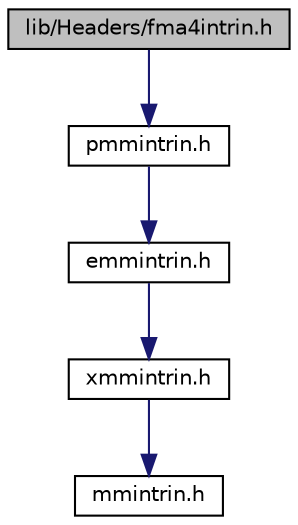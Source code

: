 digraph "lib/Headers/fma4intrin.h"
{
 // LATEX_PDF_SIZE
  bgcolor="transparent";
  edge [fontname="Helvetica",fontsize="10",labelfontname="Helvetica",labelfontsize="10"];
  node [fontname="Helvetica",fontsize="10",shape=record];
  Node1 [label="lib/Headers/fma4intrin.h",height=0.2,width=0.4,color="black", fillcolor="grey75", style="filled", fontcolor="black",tooltip=" "];
  Node1 -> Node2 [color="midnightblue",fontsize="10",style="solid",fontname="Helvetica"];
  Node2 [label="pmmintrin.h",height=0.2,width=0.4,color="black",URL="$pmmintrin_8h.html",tooltip=" "];
  Node2 -> Node3 [color="midnightblue",fontsize="10",style="solid",fontname="Helvetica"];
  Node3 [label="emmintrin.h",height=0.2,width=0.4,color="black",URL="$emmintrin_8h.html",tooltip=" "];
  Node3 -> Node4 [color="midnightblue",fontsize="10",style="solid",fontname="Helvetica"];
  Node4 [label="xmmintrin.h",height=0.2,width=0.4,color="black",URL="$xmmintrin_8h.html",tooltip=" "];
  Node4 -> Node5 [color="midnightblue",fontsize="10",style="solid",fontname="Helvetica"];
  Node5 [label="mmintrin.h",height=0.2,width=0.4,color="black",URL="$mmintrin_8h.html",tooltip=" "];
}
